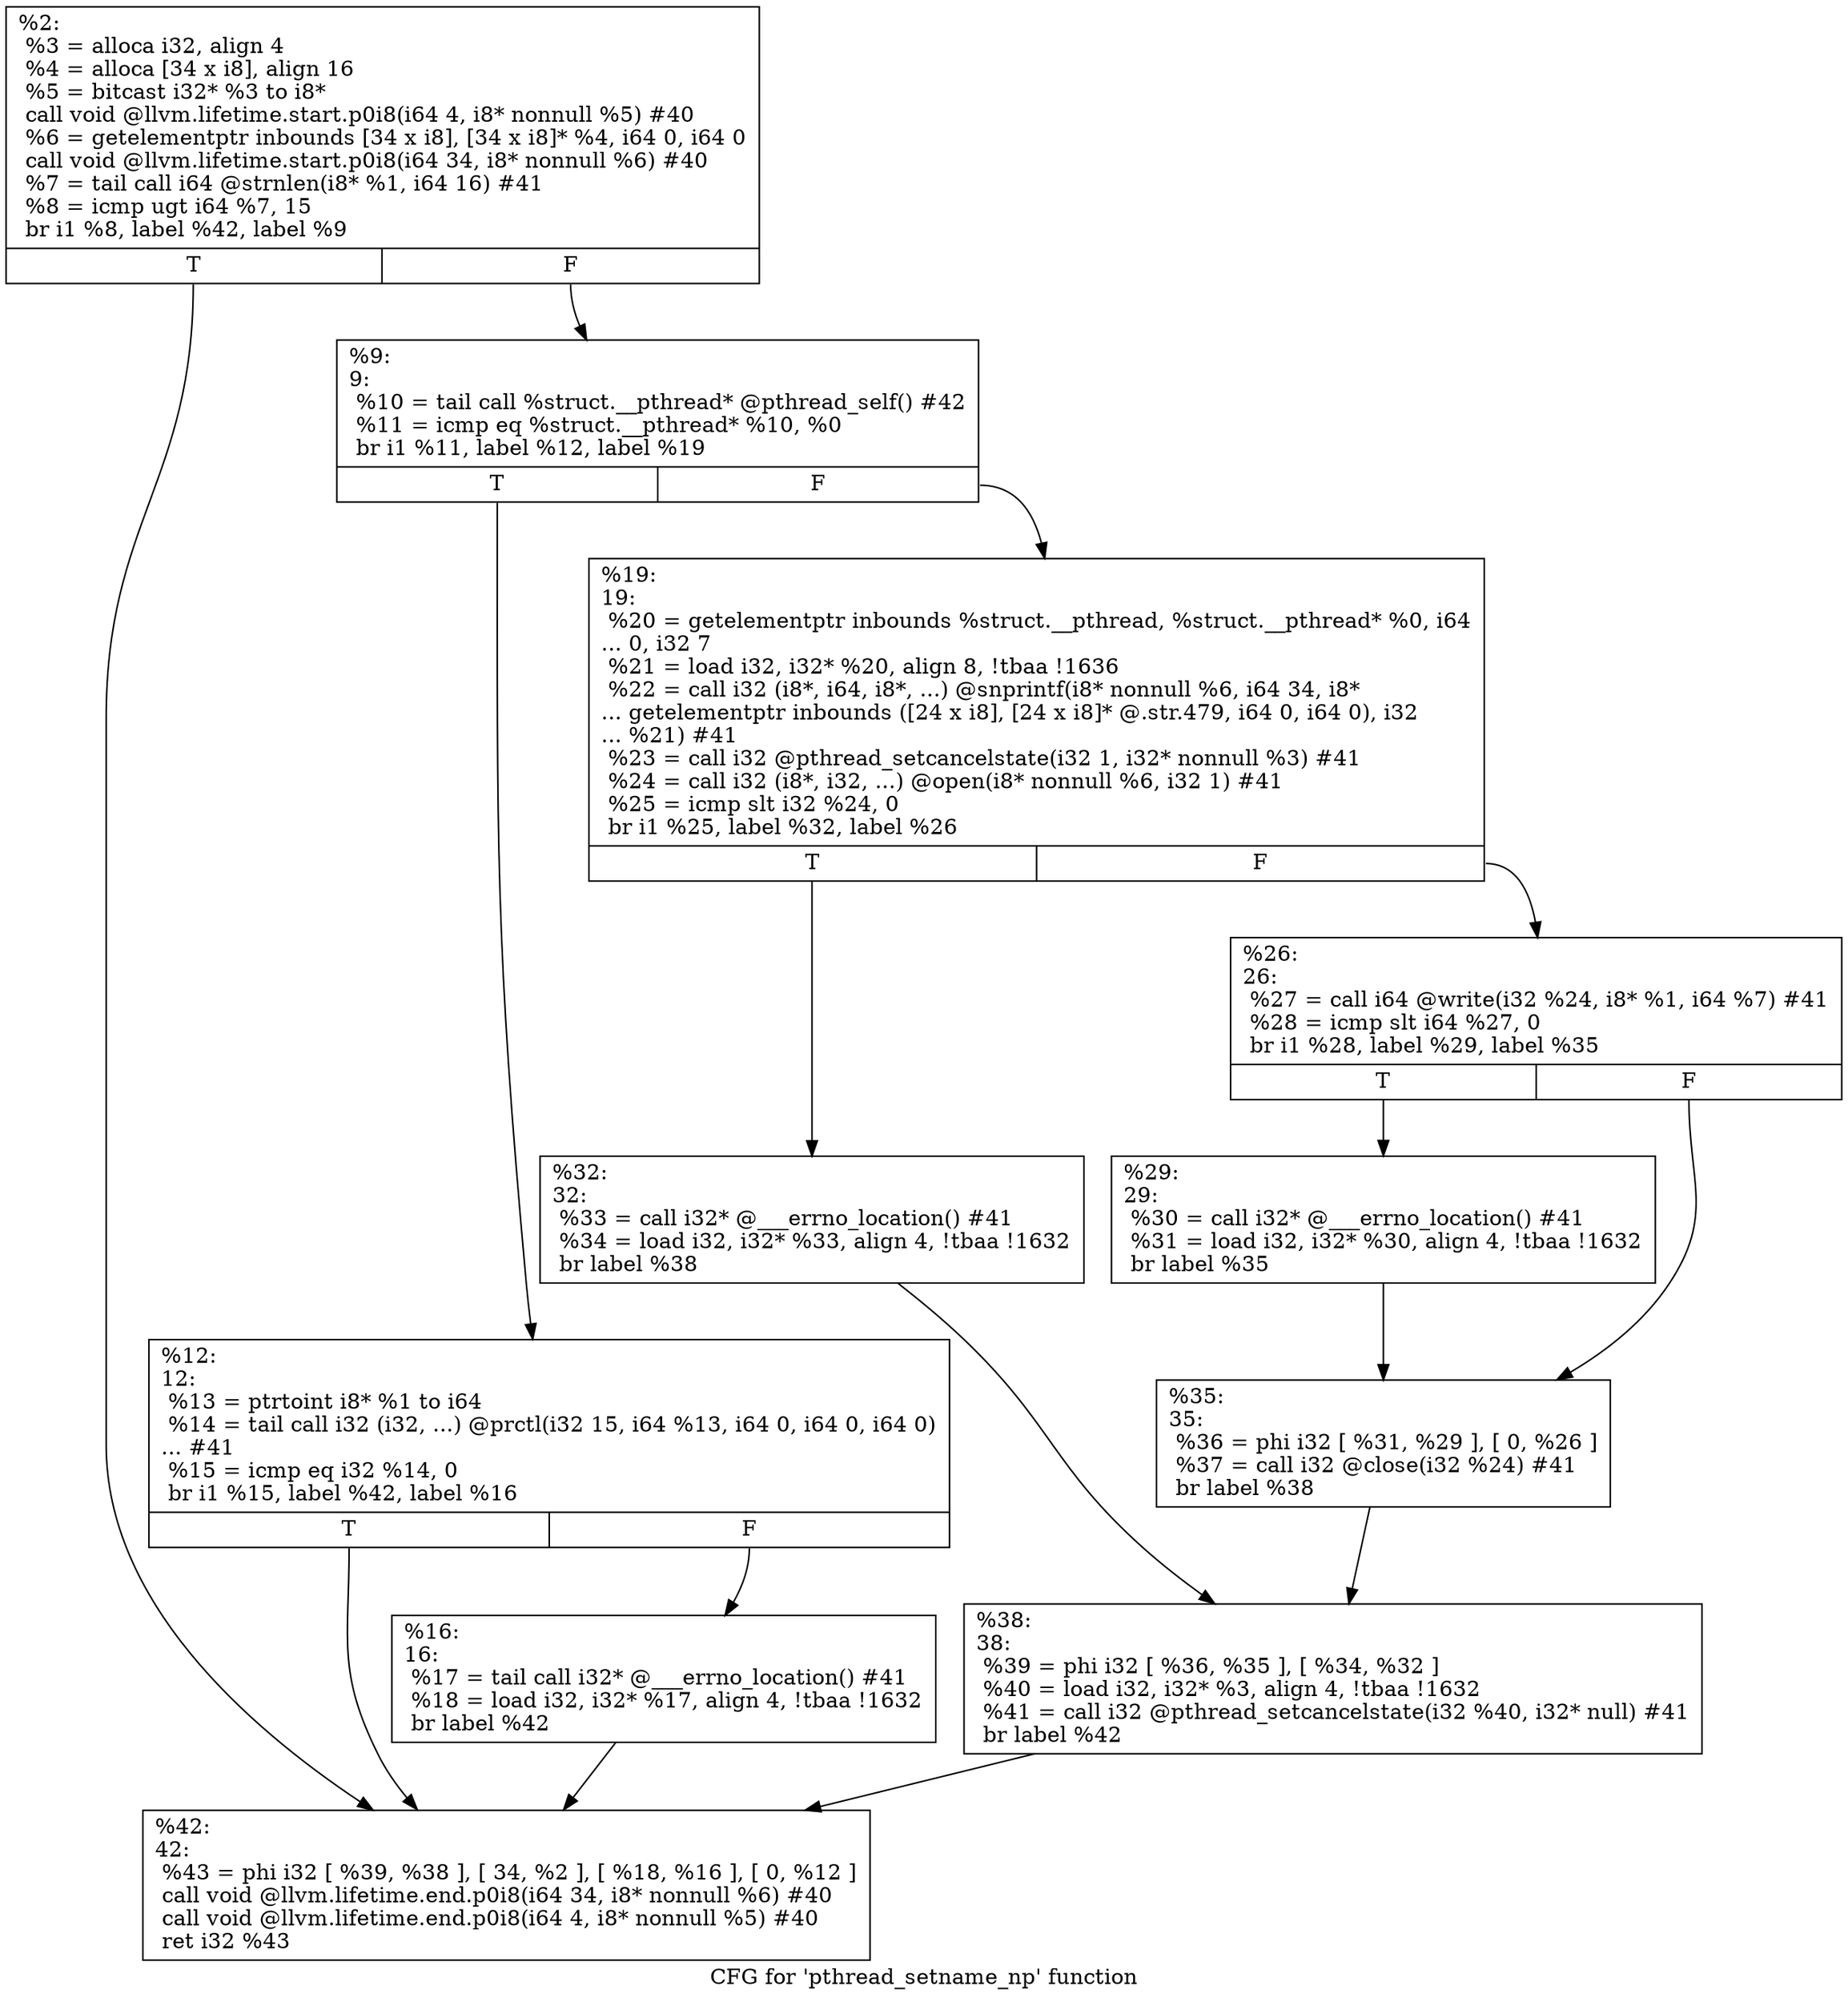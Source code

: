 digraph "CFG for 'pthread_setname_np' function" {
	label="CFG for 'pthread_setname_np' function";

	Node0x1da4560 [shape=record,label="{%2:\l  %3 = alloca i32, align 4\l  %4 = alloca [34 x i8], align 16\l  %5 = bitcast i32* %3 to i8*\l  call void @llvm.lifetime.start.p0i8(i64 4, i8* nonnull %5) #40\l  %6 = getelementptr inbounds [34 x i8], [34 x i8]* %4, i64 0, i64 0\l  call void @llvm.lifetime.start.p0i8(i64 34, i8* nonnull %6) #40\l  %7 = tail call i64 @strnlen(i8* %1, i64 16) #41\l  %8 = icmp ugt i64 %7, 15\l  br i1 %8, label %42, label %9\l|{<s0>T|<s1>F}}"];
	Node0x1da4560:s0 -> Node0x1da4940;
	Node0x1da4560:s1 -> Node0x1da4670;
	Node0x1da4670 [shape=record,label="{%9:\l9:                                                \l  %10 = tail call %struct.__pthread* @pthread_self() #42\l  %11 = icmp eq %struct.__pthread* %10, %0\l  br i1 %11, label %12, label %19\l|{<s0>T|<s1>F}}"];
	Node0x1da4670:s0 -> Node0x1da46c0;
	Node0x1da4670:s1 -> Node0x1da4760;
	Node0x1da46c0 [shape=record,label="{%12:\l12:                                               \l  %13 = ptrtoint i8* %1 to i64\l  %14 = tail call i32 (i32, ...) @prctl(i32 15, i64 %13, i64 0, i64 0, i64 0)\l... #41\l  %15 = icmp eq i32 %14, 0\l  br i1 %15, label %42, label %16\l|{<s0>T|<s1>F}}"];
	Node0x1da46c0:s0 -> Node0x1da4940;
	Node0x1da46c0:s1 -> Node0x1da4710;
	Node0x1da4710 [shape=record,label="{%16:\l16:                                               \l  %17 = tail call i32* @___errno_location() #41\l  %18 = load i32, i32* %17, align 4, !tbaa !1632\l  br label %42\l}"];
	Node0x1da4710 -> Node0x1da4940;
	Node0x1da4760 [shape=record,label="{%19:\l19:                                               \l  %20 = getelementptr inbounds %struct.__pthread, %struct.__pthread* %0, i64\l... 0, i32 7\l  %21 = load i32, i32* %20, align 8, !tbaa !1636\l  %22 = call i32 (i8*, i64, i8*, ...) @snprintf(i8* nonnull %6, i64 34, i8*\l... getelementptr inbounds ([24 x i8], [24 x i8]* @.str.479, i64 0, i64 0), i32\l... %21) #41\l  %23 = call i32 @pthread_setcancelstate(i32 1, i32* nonnull %3) #41\l  %24 = call i32 (i8*, i32, ...) @open(i8* nonnull %6, i32 1) #41\l  %25 = icmp slt i32 %24, 0\l  br i1 %25, label %32, label %26\l|{<s0>T|<s1>F}}"];
	Node0x1da4760:s0 -> Node0x1da4850;
	Node0x1da4760:s1 -> Node0x1da47b0;
	Node0x1da47b0 [shape=record,label="{%26:\l26:                                               \l  %27 = call i64 @write(i32 %24, i8* %1, i64 %7) #41\l  %28 = icmp slt i64 %27, 0\l  br i1 %28, label %29, label %35\l|{<s0>T|<s1>F}}"];
	Node0x1da47b0:s0 -> Node0x1da4800;
	Node0x1da47b0:s1 -> Node0x1da48a0;
	Node0x1da4800 [shape=record,label="{%29:\l29:                                               \l  %30 = call i32* @___errno_location() #41\l  %31 = load i32, i32* %30, align 4, !tbaa !1632\l  br label %35\l}"];
	Node0x1da4800 -> Node0x1da48a0;
	Node0x1da4850 [shape=record,label="{%32:\l32:                                               \l  %33 = call i32* @___errno_location() #41\l  %34 = load i32, i32* %33, align 4, !tbaa !1632\l  br label %38\l}"];
	Node0x1da4850 -> Node0x1da48f0;
	Node0x1da48a0 [shape=record,label="{%35:\l35:                                               \l  %36 = phi i32 [ %31, %29 ], [ 0, %26 ]\l  %37 = call i32 @close(i32 %24) #41\l  br label %38\l}"];
	Node0x1da48a0 -> Node0x1da48f0;
	Node0x1da48f0 [shape=record,label="{%38:\l38:                                               \l  %39 = phi i32 [ %36, %35 ], [ %34, %32 ]\l  %40 = load i32, i32* %3, align 4, !tbaa !1632\l  %41 = call i32 @pthread_setcancelstate(i32 %40, i32* null) #41\l  br label %42\l}"];
	Node0x1da48f0 -> Node0x1da4940;
	Node0x1da4940 [shape=record,label="{%42:\l42:                                               \l  %43 = phi i32 [ %39, %38 ], [ 34, %2 ], [ %18, %16 ], [ 0, %12 ]\l  call void @llvm.lifetime.end.p0i8(i64 34, i8* nonnull %6) #40\l  call void @llvm.lifetime.end.p0i8(i64 4, i8* nonnull %5) #40\l  ret i32 %43\l}"];
}
